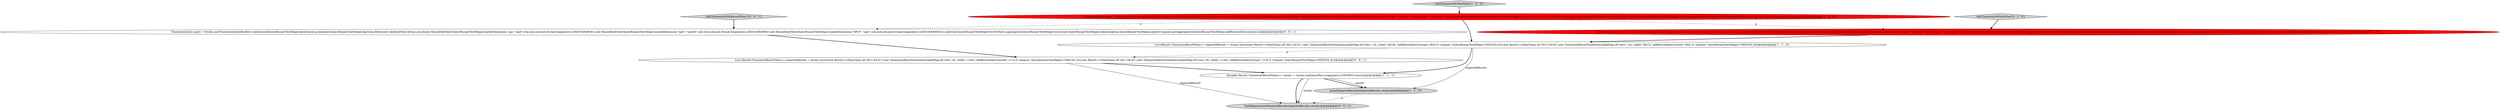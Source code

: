 digraph {
8 [style = filled, label = "testTimeseriesWithBoundFilter1['0', '0', '1']", fillcolor = lightgray, shape = diamond image = "AAA0AAABBB3BBB"];
9 [style = filled, label = "List<Result<TimeseriesResultValue>> expectedResults = Arrays.asList(new Result<>(DateTimes.of(\"2011-04-01\"),new TimeseriesResultValue(ImmutableMap.of(\"rows\",9L,\"index\",1102L,\"addRowsIndexConstant\",1112.0,\"uniques\",QueryRunnerTestHelper.UNIQUES_9))),new Result<>(DateTimes.of(\"2011-04-02\"),new TimeseriesResultValue(ImmutableMap.of(\"rows\",9L,\"index\",1120L,\"addRowsIndexConstant\",1130.0,\"uniques\",QueryRunnerTestHelper.UNIQUES_9))))@@@4@@@['0', '0', '1']", fillcolor = white, shape = ellipse image = "AAA0AAABBB3BBB"];
10 [style = filled, label = "TestHelper.assertExpectedResults(expectedResults,results)@@@6@@@['0', '0', '1']", fillcolor = lightgray, shape = ellipse image = "AAA0AAABBB3BBB"];
0 [style = filled, label = "testTimeseriesWithInFilter['1', '0', '0']", fillcolor = lightgray, shape = diamond image = "AAA0AAABBB1BBB"];
6 [style = filled, label = "testTimeseriesWithInFilter['0', '1', '0']", fillcolor = lightgray, shape = diamond image = "AAA0AAABBB2BBB"];
7 [style = filled, label = "TimeseriesQuery query = Druids.newTimeseriesQueryBuilder().dataSource(QueryRunnerTestHelper.dataSource).granularity(QueryRunnerTestHelper.dayGran).filters(new AndDimFilter(Arrays.asList(new BoundDimFilter(QueryRunnerTestHelper.marketDimension,\"spa\",\"spot\",true,null,null,null,StringComparators.LEXICOGRAPHIC),new BoundDimFilter(QueryRunnerTestHelper.marketDimension,\"spot\",\"spotify\",null,true,null,null,StringComparators.LEXICOGRAPHIC),new BoundDimFilter(QueryRunnerTestHelper.marketDimension,\"SPOT\",\"spot\",null,null,null,null,StringComparators.LEXICOGRAPHIC)))).intervals(QueryRunnerTestHelper.firstToThird).aggregators(QueryRunnerTestHelper.rowsCount,QueryRunnerTestHelper.indexLongSum,QueryRunnerTestHelper.qualityUniques).postAggregators(QueryRunnerTestHelper.addRowsIndexConstant).build()@@@3@@@['0', '0', '1']", fillcolor = white, shape = ellipse image = "AAA0AAABBB3BBB"];
4 [style = filled, label = "TimeseriesQuery query = Druids.newTimeseriesQueryBuilder().dataSource(QueryRunnerTestHelper.dataSource).granularity(QueryRunnerTestHelper.dayGran).filters(new InDimFilter(QueryRunnerTestHelper.marketDimension,Arrays.asList(\"spot\",\"upfront\",\"total_market\",\"billyblank\"),null)).intervals(QueryRunnerTestHelper.firstToThird).aggregators(QueryRunnerTestHelper.rowsCount,QueryRunnerTestHelper.indexLongSum,QueryRunnerTestHelper.qualityUniques).postAggregators(QueryRunnerTestHelper.addRowsIndexConstant).descending(descending).build()@@@3@@@['1', '0', '0']", fillcolor = red, shape = ellipse image = "AAA1AAABBB1BBB"];
2 [style = filled, label = "assertExpectedResults(expectedResults,results)@@@6@@@['1', '1', '0']", fillcolor = lightgray, shape = ellipse image = "AAA0AAABBB1BBB"];
1 [style = filled, label = "Iterable<Result<TimeseriesResultValue>> results = runner.run(QueryPlus.wrap(query),CONTEXT).toList()@@@5@@@['1', '1', '1']", fillcolor = white, shape = ellipse image = "AAA0AAABBB1BBB"];
3 [style = filled, label = "List<Result<TimeseriesResultValue>> expectedResults = Arrays.asList(new Result<>(DateTimes.of(\"2011-04-01\"),new TimeseriesResultValue(ImmutableMap.of(\"rows\",13L,\"index\",6619L,\"addRowsIndexConstant\",6633.0,\"uniques\",QueryRunnerTestHelper.UNIQUES_9))),new Result<>(DateTimes.of(\"2011-04-02\"),new TimeseriesResultValue(ImmutableMap.of(\"rows\",13L,\"index\",5827L,\"addRowsIndexConstant\",5841.0,\"uniques\",QueryRunnerTestHelper.UNIQUES_9))))@@@4@@@['1', '1', '0']", fillcolor = white, shape = ellipse image = "AAA0AAABBB1BBB"];
5 [style = filled, label = "TimeseriesQuery query = Druids.newTimeseriesQueryBuilder().dataSource(QueryRunnerTestHelper.dataSource).granularity(QueryRunnerTestHelper.dayGran).filters(new InDimFilter(QueryRunnerTestHelper.marketDimension,Arrays.asList(\"spot\",\"upfront\",\"total_market\",\"billyblank\"),null)).intervals(QueryRunnerTestHelper.firstToThird).aggregators(QueryRunnerTestHelper.rowsCount,QueryRunnerTestHelper.indexLongSum,QueryRunnerTestHelper.qualityUniques).postAggregators(QueryRunnerTestHelper.addRowsIndexConstant).descending(descending).context(makeContext()).build()@@@3@@@['0', '1', '0']", fillcolor = red, shape = ellipse image = "AAA1AAABBB2BBB"];
4->5 [style = dashed, label="0"];
5->3 [style = bold, label=""];
7->9 [style = bold, label=""];
4->3 [style = bold, label=""];
6->5 [style = bold, label=""];
1->2 [style = bold, label=""];
9->1 [style = bold, label=""];
3->1 [style = bold, label=""];
3->2 [style = solid, label="expectedResults"];
1->10 [style = bold, label=""];
0->4 [style = bold, label=""];
1->2 [style = solid, label="results"];
1->10 [style = solid, label="results"];
9->10 [style = solid, label="expectedResults"];
4->7 [style = dashed, label="0"];
3->9 [style = dashed, label="0"];
8->7 [style = bold, label=""];
2->10 [style = dashed, label="0"];
}
